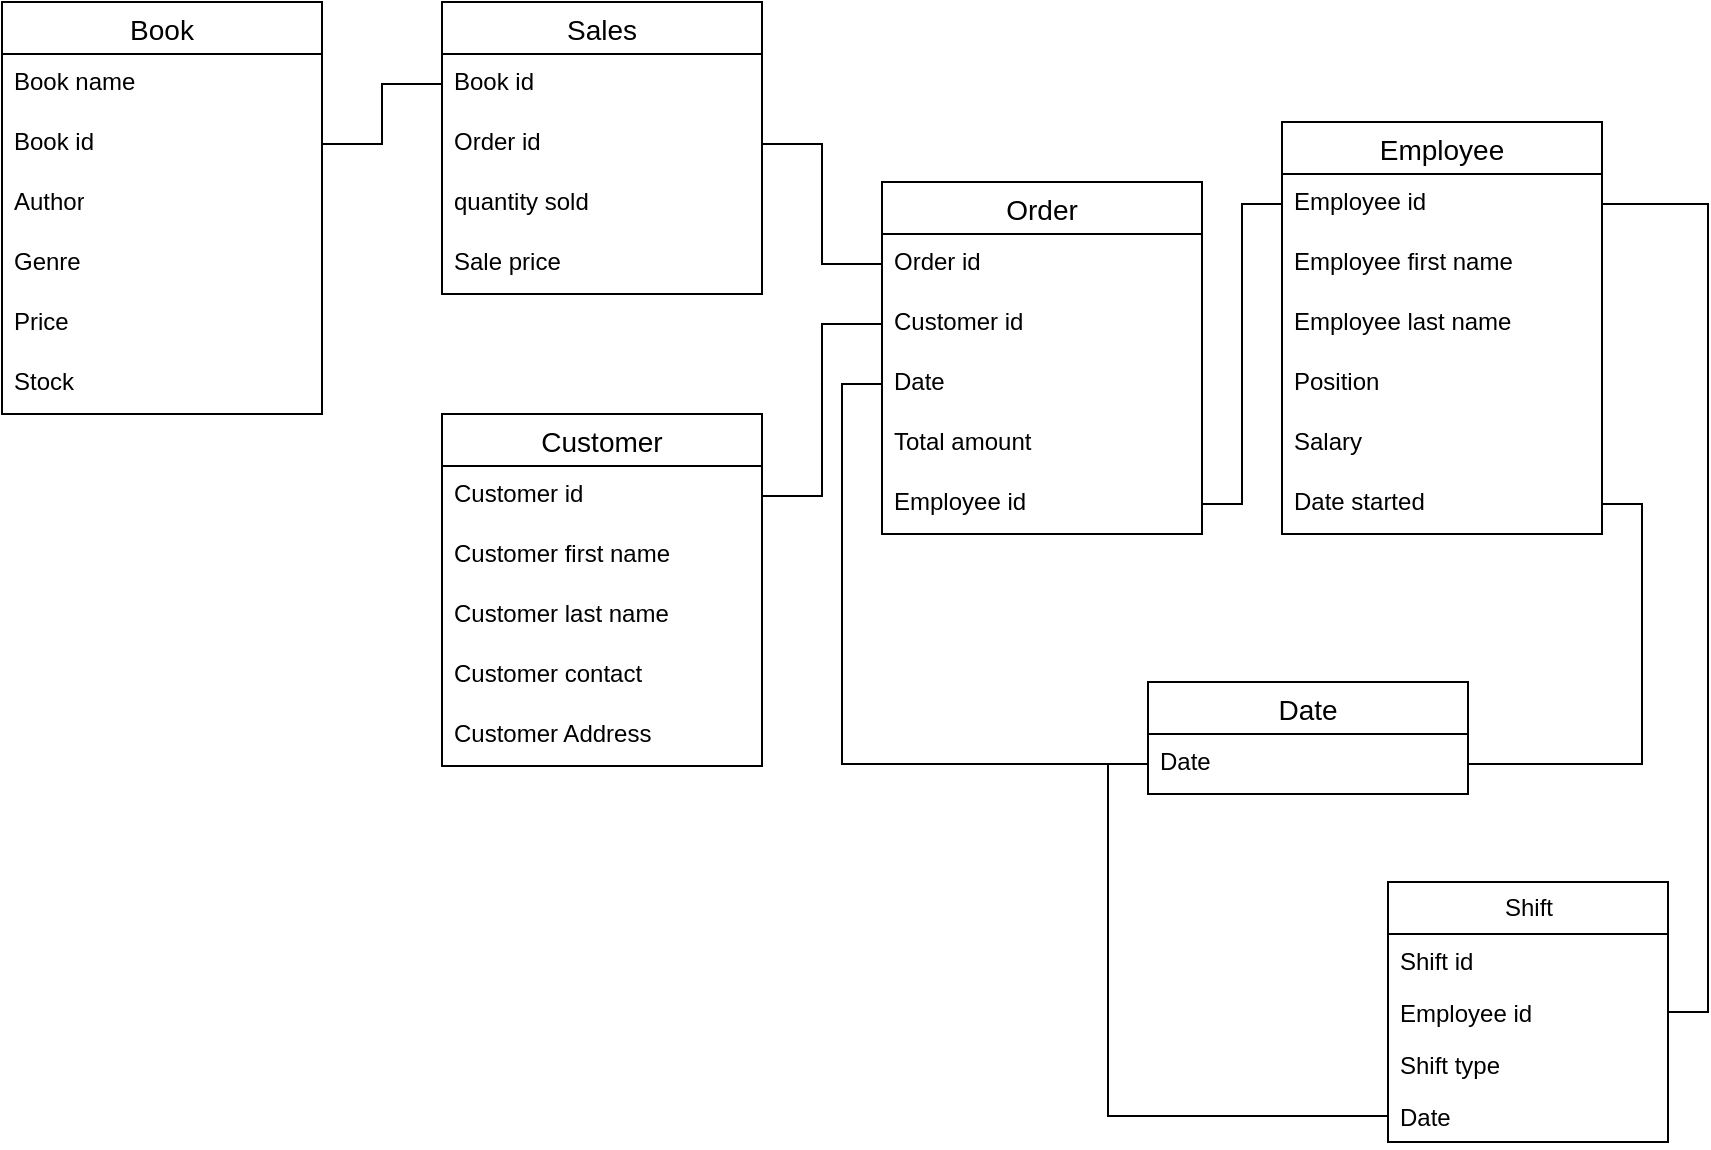 <mxfile version="26.0.8">
  <diagram name="Page-1" id="y8phhtFIACOMBYARuO-m">
    <mxGraphModel dx="954" dy="558" grid="1" gridSize="10" guides="1" tooltips="1" connect="1" arrows="1" fold="1" page="1" pageScale="1" pageWidth="850" pageHeight="1100" math="0" shadow="0">
      <root>
        <mxCell id="0" />
        <mxCell id="1" parent="0" />
        <mxCell id="IBfrmrHjxtkZo-1L6KND-1" value="Employee" style="swimlane;fontStyle=0;childLayout=stackLayout;horizontal=1;startSize=26;horizontalStack=0;resizeParent=1;resizeParentMax=0;resizeLast=0;collapsible=1;marginBottom=0;align=center;fontSize=14;" vertex="1" parent="1">
          <mxGeometry x="657" y="80" width="160" height="206" as="geometry" />
        </mxCell>
        <mxCell id="IBfrmrHjxtkZo-1L6KND-2" value="Employee id" style="text;strokeColor=none;fillColor=none;spacingLeft=4;spacingRight=4;overflow=hidden;rotatable=0;points=[[0,0.5],[1,0.5]];portConstraint=eastwest;fontSize=12;whiteSpace=wrap;html=1;" vertex="1" parent="IBfrmrHjxtkZo-1L6KND-1">
          <mxGeometry y="26" width="160" height="30" as="geometry" />
        </mxCell>
        <mxCell id="IBfrmrHjxtkZo-1L6KND-5" value="Employee first name" style="text;strokeColor=none;fillColor=none;spacingLeft=4;spacingRight=4;overflow=hidden;rotatable=0;points=[[0,0.5],[1,0.5]];portConstraint=eastwest;fontSize=12;whiteSpace=wrap;html=1;" vertex="1" parent="IBfrmrHjxtkZo-1L6KND-1">
          <mxGeometry y="56" width="160" height="30" as="geometry" />
        </mxCell>
        <mxCell id="IBfrmrHjxtkZo-1L6KND-6" value="Employee last name" style="text;strokeColor=none;fillColor=none;spacingLeft=4;spacingRight=4;overflow=hidden;rotatable=0;points=[[0,0.5],[1,0.5]];portConstraint=eastwest;fontSize=12;whiteSpace=wrap;html=1;" vertex="1" parent="IBfrmrHjxtkZo-1L6KND-1">
          <mxGeometry y="86" width="160" height="30" as="geometry" />
        </mxCell>
        <mxCell id="IBfrmrHjxtkZo-1L6KND-3" value="Position" style="text;strokeColor=none;fillColor=none;spacingLeft=4;spacingRight=4;overflow=hidden;rotatable=0;points=[[0,0.5],[1,0.5]];portConstraint=eastwest;fontSize=12;whiteSpace=wrap;html=1;" vertex="1" parent="IBfrmrHjxtkZo-1L6KND-1">
          <mxGeometry y="116" width="160" height="30" as="geometry" />
        </mxCell>
        <mxCell id="IBfrmrHjxtkZo-1L6KND-4" value="Salary" style="text;strokeColor=none;fillColor=none;spacingLeft=4;spacingRight=4;overflow=hidden;rotatable=0;points=[[0,0.5],[1,0.5]];portConstraint=eastwest;fontSize=12;whiteSpace=wrap;html=1;" vertex="1" parent="IBfrmrHjxtkZo-1L6KND-1">
          <mxGeometry y="146" width="160" height="30" as="geometry" />
        </mxCell>
        <mxCell id="IBfrmrHjxtkZo-1L6KND-7" value="Date started" style="text;strokeColor=none;fillColor=none;spacingLeft=4;spacingRight=4;overflow=hidden;rotatable=0;points=[[0,0.5],[1,0.5]];portConstraint=eastwest;fontSize=12;whiteSpace=wrap;html=1;" vertex="1" parent="IBfrmrHjxtkZo-1L6KND-1">
          <mxGeometry y="176" width="160" height="30" as="geometry" />
        </mxCell>
        <mxCell id="IBfrmrHjxtkZo-1L6KND-8" value="Book" style="swimlane;fontStyle=0;childLayout=stackLayout;horizontal=1;startSize=26;horizontalStack=0;resizeParent=1;resizeParentMax=0;resizeLast=0;collapsible=1;marginBottom=0;align=center;fontSize=14;" vertex="1" parent="1">
          <mxGeometry x="17" y="20" width="160" height="206" as="geometry" />
        </mxCell>
        <mxCell id="IBfrmrHjxtkZo-1L6KND-9" value="Book name" style="text;strokeColor=none;fillColor=none;spacingLeft=4;spacingRight=4;overflow=hidden;rotatable=0;points=[[0,0.5],[1,0.5]];portConstraint=eastwest;fontSize=12;whiteSpace=wrap;html=1;" vertex="1" parent="IBfrmrHjxtkZo-1L6KND-8">
          <mxGeometry y="26" width="160" height="30" as="geometry" />
        </mxCell>
        <mxCell id="IBfrmrHjxtkZo-1L6KND-10" value="Book id" style="text;strokeColor=none;fillColor=none;spacingLeft=4;spacingRight=4;overflow=hidden;rotatable=0;points=[[0,0.5],[1,0.5]];portConstraint=eastwest;fontSize=12;whiteSpace=wrap;html=1;" vertex="1" parent="IBfrmrHjxtkZo-1L6KND-8">
          <mxGeometry y="56" width="160" height="30" as="geometry" />
        </mxCell>
        <mxCell id="IBfrmrHjxtkZo-1L6KND-11" value="Author" style="text;strokeColor=none;fillColor=none;spacingLeft=4;spacingRight=4;overflow=hidden;rotatable=0;points=[[0,0.5],[1,0.5]];portConstraint=eastwest;fontSize=12;whiteSpace=wrap;html=1;" vertex="1" parent="IBfrmrHjxtkZo-1L6KND-8">
          <mxGeometry y="86" width="160" height="30" as="geometry" />
        </mxCell>
        <mxCell id="IBfrmrHjxtkZo-1L6KND-15" value="Genre" style="text;strokeColor=none;fillColor=none;spacingLeft=4;spacingRight=4;overflow=hidden;rotatable=0;points=[[0,0.5],[1,0.5]];portConstraint=eastwest;fontSize=12;whiteSpace=wrap;html=1;" vertex="1" parent="IBfrmrHjxtkZo-1L6KND-8">
          <mxGeometry y="116" width="160" height="30" as="geometry" />
        </mxCell>
        <mxCell id="IBfrmrHjxtkZo-1L6KND-14" value="Price" style="text;strokeColor=none;fillColor=none;spacingLeft=4;spacingRight=4;overflow=hidden;rotatable=0;points=[[0,0.5],[1,0.5]];portConstraint=eastwest;fontSize=12;whiteSpace=wrap;html=1;" vertex="1" parent="IBfrmrHjxtkZo-1L6KND-8">
          <mxGeometry y="146" width="160" height="30" as="geometry" />
        </mxCell>
        <mxCell id="IBfrmrHjxtkZo-1L6KND-13" value="Stock" style="text;strokeColor=none;fillColor=none;spacingLeft=4;spacingRight=4;overflow=hidden;rotatable=0;points=[[0,0.5],[1,0.5]];portConstraint=eastwest;fontSize=12;whiteSpace=wrap;html=1;" vertex="1" parent="IBfrmrHjxtkZo-1L6KND-8">
          <mxGeometry y="176" width="160" height="30" as="geometry" />
        </mxCell>
        <mxCell id="IBfrmrHjxtkZo-1L6KND-16" value="Customer" style="swimlane;fontStyle=0;childLayout=stackLayout;horizontal=1;startSize=26;horizontalStack=0;resizeParent=1;resizeParentMax=0;resizeLast=0;collapsible=1;marginBottom=0;align=center;fontSize=14;" vertex="1" parent="1">
          <mxGeometry x="237" y="226" width="160" height="176" as="geometry" />
        </mxCell>
        <mxCell id="IBfrmrHjxtkZo-1L6KND-17" value="Customer id" style="text;strokeColor=none;fillColor=none;spacingLeft=4;spacingRight=4;overflow=hidden;rotatable=0;points=[[0,0.5],[1,0.5]];portConstraint=eastwest;fontSize=12;whiteSpace=wrap;html=1;" vertex="1" parent="IBfrmrHjxtkZo-1L6KND-16">
          <mxGeometry y="26" width="160" height="30" as="geometry" />
        </mxCell>
        <mxCell id="IBfrmrHjxtkZo-1L6KND-18" value="Customer first name" style="text;strokeColor=none;fillColor=none;spacingLeft=4;spacingRight=4;overflow=hidden;rotatable=0;points=[[0,0.5],[1,0.5]];portConstraint=eastwest;fontSize=12;whiteSpace=wrap;html=1;" vertex="1" parent="IBfrmrHjxtkZo-1L6KND-16">
          <mxGeometry y="56" width="160" height="30" as="geometry" />
        </mxCell>
        <mxCell id="IBfrmrHjxtkZo-1L6KND-19" value="Customer last name" style="text;strokeColor=none;fillColor=none;spacingLeft=4;spacingRight=4;overflow=hidden;rotatable=0;points=[[0,0.5],[1,0.5]];portConstraint=eastwest;fontSize=12;whiteSpace=wrap;html=1;" vertex="1" parent="IBfrmrHjxtkZo-1L6KND-16">
          <mxGeometry y="86" width="160" height="30" as="geometry" />
        </mxCell>
        <mxCell id="IBfrmrHjxtkZo-1L6KND-20" value="Customer contact" style="text;strokeColor=none;fillColor=none;spacingLeft=4;spacingRight=4;overflow=hidden;rotatable=0;points=[[0,0.5],[1,0.5]];portConstraint=eastwest;fontSize=12;whiteSpace=wrap;html=1;" vertex="1" parent="IBfrmrHjxtkZo-1L6KND-16">
          <mxGeometry y="116" width="160" height="30" as="geometry" />
        </mxCell>
        <mxCell id="IBfrmrHjxtkZo-1L6KND-21" value="Customer Address" style="text;strokeColor=none;fillColor=none;spacingLeft=4;spacingRight=4;overflow=hidden;rotatable=0;points=[[0,0.5],[1,0.5]];portConstraint=eastwest;fontSize=12;whiteSpace=wrap;html=1;" vertex="1" parent="IBfrmrHjxtkZo-1L6KND-16">
          <mxGeometry y="146" width="160" height="30" as="geometry" />
        </mxCell>
        <mxCell id="IBfrmrHjxtkZo-1L6KND-26" value="Order" style="swimlane;fontStyle=0;childLayout=stackLayout;horizontal=1;startSize=26;horizontalStack=0;resizeParent=1;resizeParentMax=0;resizeLast=0;collapsible=1;marginBottom=0;align=center;fontSize=14;" vertex="1" parent="1">
          <mxGeometry x="457" y="110" width="160" height="176" as="geometry" />
        </mxCell>
        <mxCell id="IBfrmrHjxtkZo-1L6KND-27" value="Order id" style="text;strokeColor=none;fillColor=none;spacingLeft=4;spacingRight=4;overflow=hidden;rotatable=0;points=[[0,0.5],[1,0.5]];portConstraint=eastwest;fontSize=12;whiteSpace=wrap;html=1;" vertex="1" parent="IBfrmrHjxtkZo-1L6KND-26">
          <mxGeometry y="26" width="160" height="30" as="geometry" />
        </mxCell>
        <mxCell id="IBfrmrHjxtkZo-1L6KND-28" value="Customer id" style="text;strokeColor=none;fillColor=none;spacingLeft=4;spacingRight=4;overflow=hidden;rotatable=0;points=[[0,0.5],[1,0.5]];portConstraint=eastwest;fontSize=12;whiteSpace=wrap;html=1;" vertex="1" parent="IBfrmrHjxtkZo-1L6KND-26">
          <mxGeometry y="56" width="160" height="30" as="geometry" />
        </mxCell>
        <mxCell id="IBfrmrHjxtkZo-1L6KND-29" value="Date" style="text;strokeColor=none;fillColor=none;spacingLeft=4;spacingRight=4;overflow=hidden;rotatable=0;points=[[0,0.5],[1,0.5]];portConstraint=eastwest;fontSize=12;whiteSpace=wrap;html=1;" vertex="1" parent="IBfrmrHjxtkZo-1L6KND-26">
          <mxGeometry y="86" width="160" height="30" as="geometry" />
        </mxCell>
        <mxCell id="IBfrmrHjxtkZo-1L6KND-30" value="Total amount" style="text;strokeColor=none;fillColor=none;spacingLeft=4;spacingRight=4;overflow=hidden;rotatable=0;points=[[0,0.5],[1,0.5]];portConstraint=eastwest;fontSize=12;whiteSpace=wrap;html=1;" vertex="1" parent="IBfrmrHjxtkZo-1L6KND-26">
          <mxGeometry y="116" width="160" height="30" as="geometry" />
        </mxCell>
        <mxCell id="IBfrmrHjxtkZo-1L6KND-46" value="Employee id" style="text;strokeColor=none;fillColor=none;spacingLeft=4;spacingRight=4;overflow=hidden;rotatable=0;points=[[0,0.5],[1,0.5]];portConstraint=eastwest;fontSize=12;whiteSpace=wrap;html=1;" vertex="1" parent="IBfrmrHjxtkZo-1L6KND-26">
          <mxGeometry y="146" width="160" height="30" as="geometry" />
        </mxCell>
        <mxCell id="IBfrmrHjxtkZo-1L6KND-33" value="Date" style="swimlane;fontStyle=0;childLayout=stackLayout;horizontal=1;startSize=26;horizontalStack=0;resizeParent=1;resizeParentMax=0;resizeLast=0;collapsible=1;marginBottom=0;align=center;fontSize=14;" vertex="1" parent="1">
          <mxGeometry x="590" y="360" width="160" height="56" as="geometry" />
        </mxCell>
        <mxCell id="IBfrmrHjxtkZo-1L6KND-34" value="Date" style="text;strokeColor=none;fillColor=none;spacingLeft=4;spacingRight=4;overflow=hidden;rotatable=0;points=[[0,0.5],[1,0.5]];portConstraint=eastwest;fontSize=12;whiteSpace=wrap;html=1;" vertex="1" parent="IBfrmrHjxtkZo-1L6KND-33">
          <mxGeometry y="26" width="160" height="30" as="geometry" />
        </mxCell>
        <mxCell id="IBfrmrHjxtkZo-1L6KND-38" style="edgeStyle=orthogonalEdgeStyle;rounded=0;orthogonalLoop=1;jettySize=auto;html=1;exitX=0;exitY=0.5;exitDx=0;exitDy=0;entryX=0;entryY=0.5;entryDx=0;entryDy=0;shape=link;strokeColor=default;targetPerimeterSpacing=0;noJump=0;ignoreEdge=0;width=0;" edge="1" parent="1" source="IBfrmrHjxtkZo-1L6KND-34" target="IBfrmrHjxtkZo-1L6KND-29">
          <mxGeometry relative="1" as="geometry" />
        </mxCell>
        <mxCell id="IBfrmrHjxtkZo-1L6KND-41" style="edgeStyle=orthogonalEdgeStyle;rounded=0;orthogonalLoop=1;jettySize=auto;html=1;exitX=1;exitY=0.5;exitDx=0;exitDy=0;entryX=0;entryY=0.5;entryDx=0;entryDy=0;shape=link;width=0;" edge="1" parent="1" source="IBfrmrHjxtkZo-1L6KND-24" target="IBfrmrHjxtkZo-1L6KND-27">
          <mxGeometry relative="1" as="geometry" />
        </mxCell>
        <mxCell id="IBfrmrHjxtkZo-1L6KND-22" value="Sales" style="swimlane;fontStyle=0;childLayout=stackLayout;horizontal=1;startSize=26;horizontalStack=0;resizeParent=1;resizeParentMax=0;resizeLast=0;collapsible=1;marginBottom=0;align=center;fontSize=14;" vertex="1" parent="1">
          <mxGeometry x="237" y="20" width="160" height="146" as="geometry" />
        </mxCell>
        <mxCell id="IBfrmrHjxtkZo-1L6KND-23" value="Book id" style="text;strokeColor=none;fillColor=none;spacingLeft=4;spacingRight=4;overflow=hidden;rotatable=0;points=[[0,0.5],[1,0.5]];portConstraint=eastwest;fontSize=12;whiteSpace=wrap;html=1;" vertex="1" parent="IBfrmrHjxtkZo-1L6KND-22">
          <mxGeometry y="26" width="160" height="30" as="geometry" />
        </mxCell>
        <mxCell id="IBfrmrHjxtkZo-1L6KND-24" value="Order id" style="text;strokeColor=none;fillColor=none;spacingLeft=4;spacingRight=4;overflow=hidden;rotatable=0;points=[[0,0.5],[1,0.5]];portConstraint=eastwest;fontSize=12;whiteSpace=wrap;html=1;" vertex="1" parent="IBfrmrHjxtkZo-1L6KND-22">
          <mxGeometry y="56" width="160" height="30" as="geometry" />
        </mxCell>
        <mxCell id="IBfrmrHjxtkZo-1L6KND-25" value="quantity sold" style="text;strokeColor=none;fillColor=none;spacingLeft=4;spacingRight=4;overflow=hidden;rotatable=0;points=[[0,0.5],[1,0.5]];portConstraint=eastwest;fontSize=12;whiteSpace=wrap;html=1;" vertex="1" parent="IBfrmrHjxtkZo-1L6KND-22">
          <mxGeometry y="86" width="160" height="30" as="geometry" />
        </mxCell>
        <mxCell id="IBfrmrHjxtkZo-1L6KND-32" value="Sale price" style="text;strokeColor=none;fillColor=none;spacingLeft=4;spacingRight=4;overflow=hidden;rotatable=0;points=[[0,0.5],[1,0.5]];portConstraint=eastwest;fontSize=12;whiteSpace=wrap;html=1;" vertex="1" parent="IBfrmrHjxtkZo-1L6KND-22">
          <mxGeometry y="116" width="160" height="30" as="geometry" />
        </mxCell>
        <mxCell id="IBfrmrHjxtkZo-1L6KND-43" style="edgeStyle=orthogonalEdgeStyle;rounded=0;orthogonalLoop=1;jettySize=auto;html=1;exitX=1;exitY=0.5;exitDx=0;exitDy=0;entryX=0;entryY=0.5;entryDx=0;entryDy=0;shape=link;width=0;" edge="1" parent="1" source="IBfrmrHjxtkZo-1L6KND-17" target="IBfrmrHjxtkZo-1L6KND-28">
          <mxGeometry relative="1" as="geometry" />
        </mxCell>
        <mxCell id="IBfrmrHjxtkZo-1L6KND-45" style="edgeStyle=orthogonalEdgeStyle;rounded=0;orthogonalLoop=1;jettySize=auto;html=1;exitX=1;exitY=0.5;exitDx=0;exitDy=0;entryX=0;entryY=0.5;entryDx=0;entryDy=0;shape=link;width=0;" edge="1" parent="1" source="IBfrmrHjxtkZo-1L6KND-10" target="IBfrmrHjxtkZo-1L6KND-23">
          <mxGeometry relative="1" as="geometry" />
        </mxCell>
        <mxCell id="IBfrmrHjxtkZo-1L6KND-48" style="edgeStyle=orthogonalEdgeStyle;rounded=0;orthogonalLoop=1;jettySize=auto;html=1;exitX=1;exitY=0.5;exitDx=0;exitDy=0;entryX=0;entryY=0.5;entryDx=0;entryDy=0;shape=link;width=0;" edge="1" parent="1" source="IBfrmrHjxtkZo-1L6KND-46" target="IBfrmrHjxtkZo-1L6KND-2">
          <mxGeometry relative="1" as="geometry" />
        </mxCell>
        <mxCell id="IBfrmrHjxtkZo-1L6KND-49" style="edgeStyle=orthogonalEdgeStyle;rounded=0;orthogonalLoop=1;jettySize=auto;html=1;exitX=1;exitY=0.5;exitDx=0;exitDy=0;entryX=1;entryY=0.5;entryDx=0;entryDy=0;shape=link;width=0;" edge="1" parent="1" source="IBfrmrHjxtkZo-1L6KND-7" target="IBfrmrHjxtkZo-1L6KND-34">
          <mxGeometry relative="1" as="geometry" />
        </mxCell>
        <mxCell id="IBfrmrHjxtkZo-1L6KND-53" value="Shift" style="swimlane;fontStyle=0;childLayout=stackLayout;horizontal=1;startSize=26;fillColor=none;horizontalStack=0;resizeParent=1;resizeParentMax=0;resizeLast=0;collapsible=1;marginBottom=0;html=1;" vertex="1" parent="1">
          <mxGeometry x="710" y="460" width="140" height="130" as="geometry" />
        </mxCell>
        <mxCell id="IBfrmrHjxtkZo-1L6KND-54" value="Shift id" style="text;strokeColor=none;fillColor=none;align=left;verticalAlign=top;spacingLeft=4;spacingRight=4;overflow=hidden;rotatable=0;points=[[0,0.5],[1,0.5]];portConstraint=eastwest;whiteSpace=wrap;html=1;" vertex="1" parent="IBfrmrHjxtkZo-1L6KND-53">
          <mxGeometry y="26" width="140" height="26" as="geometry" />
        </mxCell>
        <mxCell id="IBfrmrHjxtkZo-1L6KND-55" value="Employee id" style="text;strokeColor=none;fillColor=none;align=left;verticalAlign=top;spacingLeft=4;spacingRight=4;overflow=hidden;rotatable=0;points=[[0,0.5],[1,0.5]];portConstraint=eastwest;whiteSpace=wrap;html=1;" vertex="1" parent="IBfrmrHjxtkZo-1L6KND-53">
          <mxGeometry y="52" width="140" height="26" as="geometry" />
        </mxCell>
        <mxCell id="IBfrmrHjxtkZo-1L6KND-56" value="Shift type" style="text;strokeColor=none;fillColor=none;align=left;verticalAlign=top;spacingLeft=4;spacingRight=4;overflow=hidden;rotatable=0;points=[[0,0.5],[1,0.5]];portConstraint=eastwest;whiteSpace=wrap;html=1;" vertex="1" parent="IBfrmrHjxtkZo-1L6KND-53">
          <mxGeometry y="78" width="140" height="26" as="geometry" />
        </mxCell>
        <mxCell id="IBfrmrHjxtkZo-1L6KND-57" value="Date" style="text;strokeColor=none;fillColor=none;align=left;verticalAlign=top;spacingLeft=4;spacingRight=4;overflow=hidden;rotatable=0;points=[[0,0.5],[1,0.5]];portConstraint=eastwest;whiteSpace=wrap;html=1;" vertex="1" parent="IBfrmrHjxtkZo-1L6KND-53">
          <mxGeometry y="104" width="140" height="26" as="geometry" />
        </mxCell>
        <mxCell id="IBfrmrHjxtkZo-1L6KND-58" style="edgeStyle=orthogonalEdgeStyle;rounded=0;orthogonalLoop=1;jettySize=auto;html=1;exitX=1;exitY=0.5;exitDx=0;exitDy=0;entryX=1;entryY=0.5;entryDx=0;entryDy=0;shape=link;width=0;" edge="1" parent="1" source="IBfrmrHjxtkZo-1L6KND-55" target="IBfrmrHjxtkZo-1L6KND-2">
          <mxGeometry relative="1" as="geometry" />
        </mxCell>
        <mxCell id="IBfrmrHjxtkZo-1L6KND-59" style="edgeStyle=orthogonalEdgeStyle;rounded=0;orthogonalLoop=1;jettySize=auto;html=1;exitX=0;exitY=0.5;exitDx=0;exitDy=0;shape=link;width=0;entryX=0;entryY=0.5;entryDx=0;entryDy=0;" edge="1" parent="1" source="IBfrmrHjxtkZo-1L6KND-57" target="IBfrmrHjxtkZo-1L6KND-34">
          <mxGeometry relative="1" as="geometry">
            <mxPoint x="580" y="420" as="targetPoint" />
          </mxGeometry>
        </mxCell>
      </root>
    </mxGraphModel>
  </diagram>
</mxfile>
